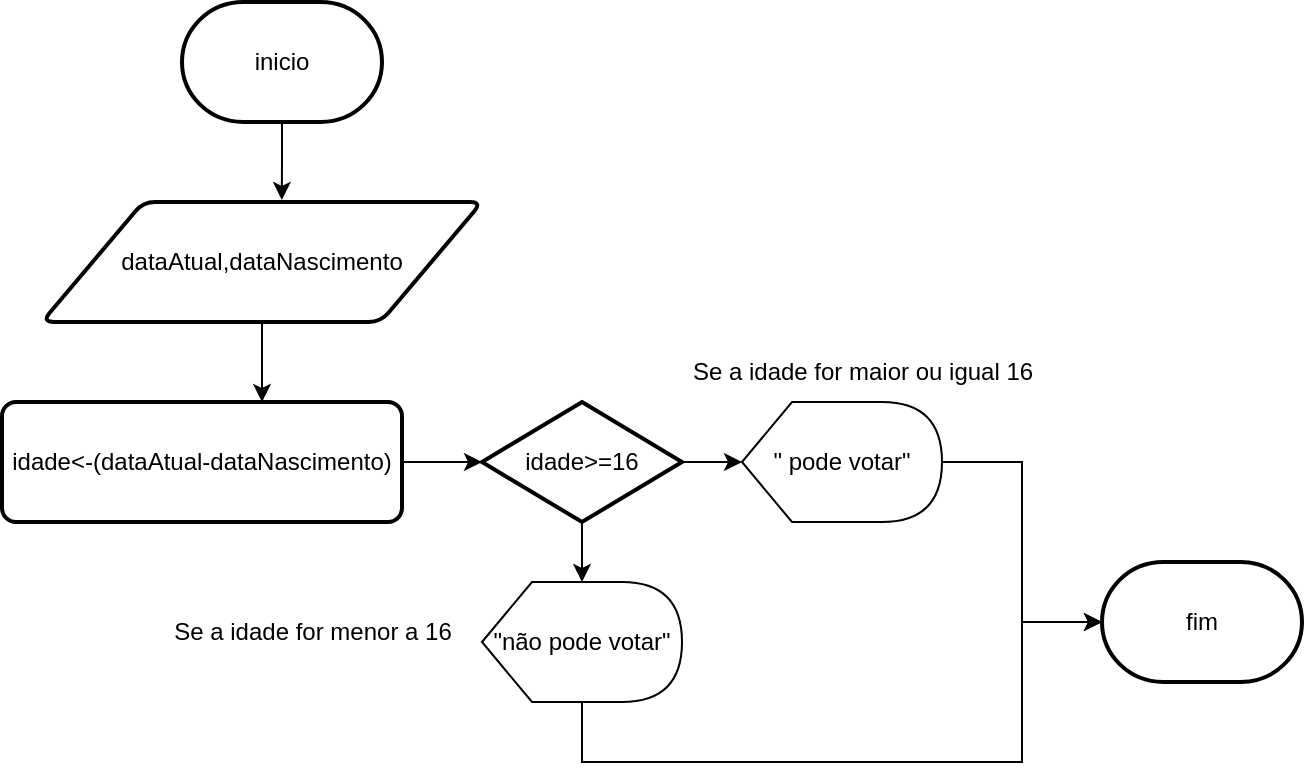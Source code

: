 <mxfile version="21.1.5" type="github">
  <diagram name="Página-1" id="zZ402G7dOnnzNA6QHCI8">
    <mxGraphModel dx="1120" dy="484" grid="1" gridSize="10" guides="1" tooltips="1" connect="1" arrows="1" fold="1" page="1" pageScale="1" pageWidth="827" pageHeight="1169" math="0" shadow="0">
      <root>
        <mxCell id="0" />
        <mxCell id="1" parent="0" />
        <mxCell id="Hog-VggEp834yR86l_J_-2" style="edgeStyle=orthogonalEdgeStyle;rounded=0;orthogonalLoop=1;jettySize=auto;html=1;entryX=0.545;entryY=-0.017;entryDx=0;entryDy=0;entryPerimeter=0;" edge="1" parent="1" source="GDsnJsB3VPYshe2tHBm1-1" target="GDsnJsB3VPYshe2tHBm1-3">
          <mxGeometry relative="1" as="geometry" />
        </mxCell>
        <mxCell id="GDsnJsB3VPYshe2tHBm1-1" value="inicio" style="strokeWidth=2;html=1;shape=mxgraph.flowchart.terminator;whiteSpace=wrap;" parent="1" vertex="1">
          <mxGeometry x="120" y="30" width="100" height="60" as="geometry" />
        </mxCell>
        <mxCell id="Hog-VggEp834yR86l_J_-1" style="edgeStyle=orthogonalEdgeStyle;rounded=0;orthogonalLoop=1;jettySize=auto;html=1;" edge="1" parent="1" source="GDsnJsB3VPYshe2tHBm1-3">
          <mxGeometry relative="1" as="geometry">
            <mxPoint x="160" y="230" as="targetPoint" />
          </mxGeometry>
        </mxCell>
        <mxCell id="GDsnJsB3VPYshe2tHBm1-3" value="dataAtual,dataNascimento" style="shape=parallelogram;html=1;strokeWidth=2;perimeter=parallelogramPerimeter;whiteSpace=wrap;rounded=1;arcSize=12;size=0.23;" parent="1" vertex="1">
          <mxGeometry x="50" y="130" width="220" height="60" as="geometry" />
        </mxCell>
        <mxCell id="GDsnJsB3VPYshe2tHBm1-13" style="edgeStyle=orthogonalEdgeStyle;rounded=0;orthogonalLoop=1;jettySize=auto;html=1;" parent="1" source="GDsnJsB3VPYshe2tHBm1-12" edge="1">
          <mxGeometry relative="1" as="geometry">
            <mxPoint x="270" y="260" as="targetPoint" />
          </mxGeometry>
        </mxCell>
        <mxCell id="GDsnJsB3VPYshe2tHBm1-12" value="idade&amp;lt;-(dataAtual-dataNascimento)" style="rounded=1;whiteSpace=wrap;html=1;absoluteArcSize=1;arcSize=14;strokeWidth=2;" parent="1" vertex="1">
          <mxGeometry x="30" y="230" width="200" height="60" as="geometry" />
        </mxCell>
        <mxCell id="GDsnJsB3VPYshe2tHBm1-15" style="edgeStyle=orthogonalEdgeStyle;rounded=0;orthogonalLoop=1;jettySize=auto;html=1;" parent="1" source="GDsnJsB3VPYshe2tHBm1-14" edge="1">
          <mxGeometry relative="1" as="geometry">
            <mxPoint x="400" y="260" as="targetPoint" />
          </mxGeometry>
        </mxCell>
        <mxCell id="GDsnJsB3VPYshe2tHBm1-16" style="edgeStyle=orthogonalEdgeStyle;rounded=0;orthogonalLoop=1;jettySize=auto;html=1;" parent="1" source="GDsnJsB3VPYshe2tHBm1-14" edge="1">
          <mxGeometry relative="1" as="geometry">
            <mxPoint x="320" y="320" as="targetPoint" />
          </mxGeometry>
        </mxCell>
        <mxCell id="GDsnJsB3VPYshe2tHBm1-14" value="idade&amp;gt;=16" style="strokeWidth=2;html=1;shape=mxgraph.flowchart.decision;whiteSpace=wrap;" parent="1" vertex="1">
          <mxGeometry x="270" y="230" width="100" height="60" as="geometry" />
        </mxCell>
        <mxCell id="GDsnJsB3VPYshe2tHBm1-19" style="edgeStyle=orthogonalEdgeStyle;rounded=0;orthogonalLoop=1;jettySize=auto;html=1;" parent="1" source="GDsnJsB3VPYshe2tHBm1-17" edge="1">
          <mxGeometry relative="1" as="geometry">
            <mxPoint x="580" y="340" as="targetPoint" />
            <Array as="points">
              <mxPoint x="540" y="260" />
              <mxPoint x="540" y="340" />
              <mxPoint x="580" y="340" />
            </Array>
          </mxGeometry>
        </mxCell>
        <mxCell id="GDsnJsB3VPYshe2tHBm1-17" value="&quot; pode votar&quot;" style="shape=display;whiteSpace=wrap;html=1;" parent="1" vertex="1">
          <mxGeometry x="400" y="230" width="100" height="60" as="geometry" />
        </mxCell>
        <mxCell id="GDsnJsB3VPYshe2tHBm1-20" style="edgeStyle=orthogonalEdgeStyle;rounded=0;orthogonalLoop=1;jettySize=auto;html=1;" parent="1" source="GDsnJsB3VPYshe2tHBm1-18" edge="1">
          <mxGeometry relative="1" as="geometry">
            <mxPoint x="580" y="340" as="targetPoint" />
            <Array as="points">
              <mxPoint x="320" y="410" />
              <mxPoint x="540" y="410" />
              <mxPoint x="540" y="340" />
            </Array>
          </mxGeometry>
        </mxCell>
        <mxCell id="GDsnJsB3VPYshe2tHBm1-18" value="&quot;não pode votar&quot;" style="shape=display;whiteSpace=wrap;html=1;" parent="1" vertex="1">
          <mxGeometry x="270" y="320" width="100" height="60" as="geometry" />
        </mxCell>
        <mxCell id="GDsnJsB3VPYshe2tHBm1-21" value="fim" style="strokeWidth=2;html=1;shape=mxgraph.flowchart.terminator;whiteSpace=wrap;" parent="1" vertex="1">
          <mxGeometry x="580" y="310" width="100" height="60" as="geometry" />
        </mxCell>
        <mxCell id="W-sRSSv0_zyqZ_5rDuZ3-1" value="Se a idade for menor a 16" style="text;html=1;align=center;verticalAlign=middle;resizable=0;points=[];autosize=1;strokeColor=none;fillColor=none;" parent="1" vertex="1">
          <mxGeometry x="100" y="330" width="170" height="30" as="geometry" />
        </mxCell>
        <mxCell id="W-sRSSv0_zyqZ_5rDuZ3-2" value="Se a idade for maior ou igual 16" style="text;html=1;align=center;verticalAlign=middle;resizable=0;points=[];autosize=1;strokeColor=none;fillColor=none;" parent="1" vertex="1">
          <mxGeometry x="360" y="200" width="200" height="30" as="geometry" />
        </mxCell>
      </root>
    </mxGraphModel>
  </diagram>
</mxfile>
